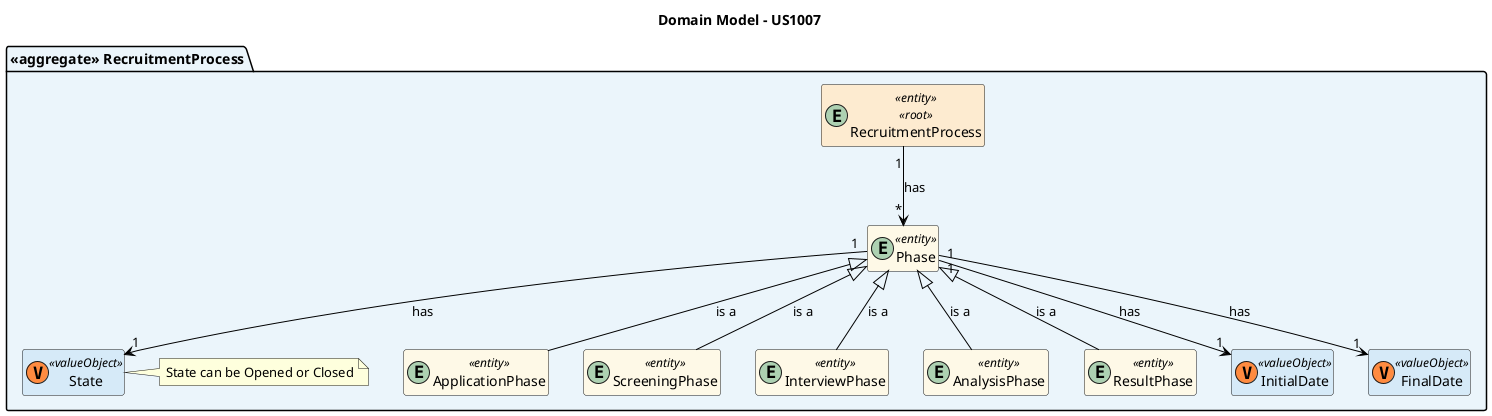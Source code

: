 @startuml DM-US1007

title Domain Model - US1007

hide empty members
'skinparam Linetype ortho

skinparam class {
    BackgroundColor<<valueObject>> #D6EAF8
    BackgroundColor<<root>> #FDEBD0
    BackgroundColor<<service>> #D1F2EB
    BackgroundColor #FEF9E7
    ArrowColor Black
}

skinparam package {
    BackgroundColor #EBF5FB
}

' RecruitmentProcess Aggregate
package "<<aggregate>> RecruitmentProcess" {
    entity RecruitmentProcess <<entity>> <<root>> {}
    entity Phase <<entity>> {}
    entity ApplicationPhase <<entity>> {}
    entity ScreeningPhase <<entity>> {}
    entity InterviewPhase <<entity>> {}
    entity AnalysisPhase <<entity>> {}
    entity ResultPhase <<entity>> {}
    
    class InitialDate <<valueObject>> <<(V, #FF8B40)>> {}
    class FinalDate <<valueObject>> <<(V, #FF8B40)>> {}
    class State <<valueObject>> <<(V, #FF8B40)>> {}

    note right of State: State can be Opened or Closed
}

' Recruitment Process relationships
RecruitmentProcess "1" --> "*" Phase : has

' Phase relationships
Phase "1" --> "1" State: has
Phase "1" --> "1" InitialDate: has
Phase "1" --> "1" FinalDate: has

ApplicationPhase -up-|> Phase: is a
ScreeningPhase -up-|> Phase: is a
InterviewPhase -up-|> Phase: is a
AnalysisPhase -up-|> Phase: is a
ResultPhase -up-|> Phase: is a

@enduml